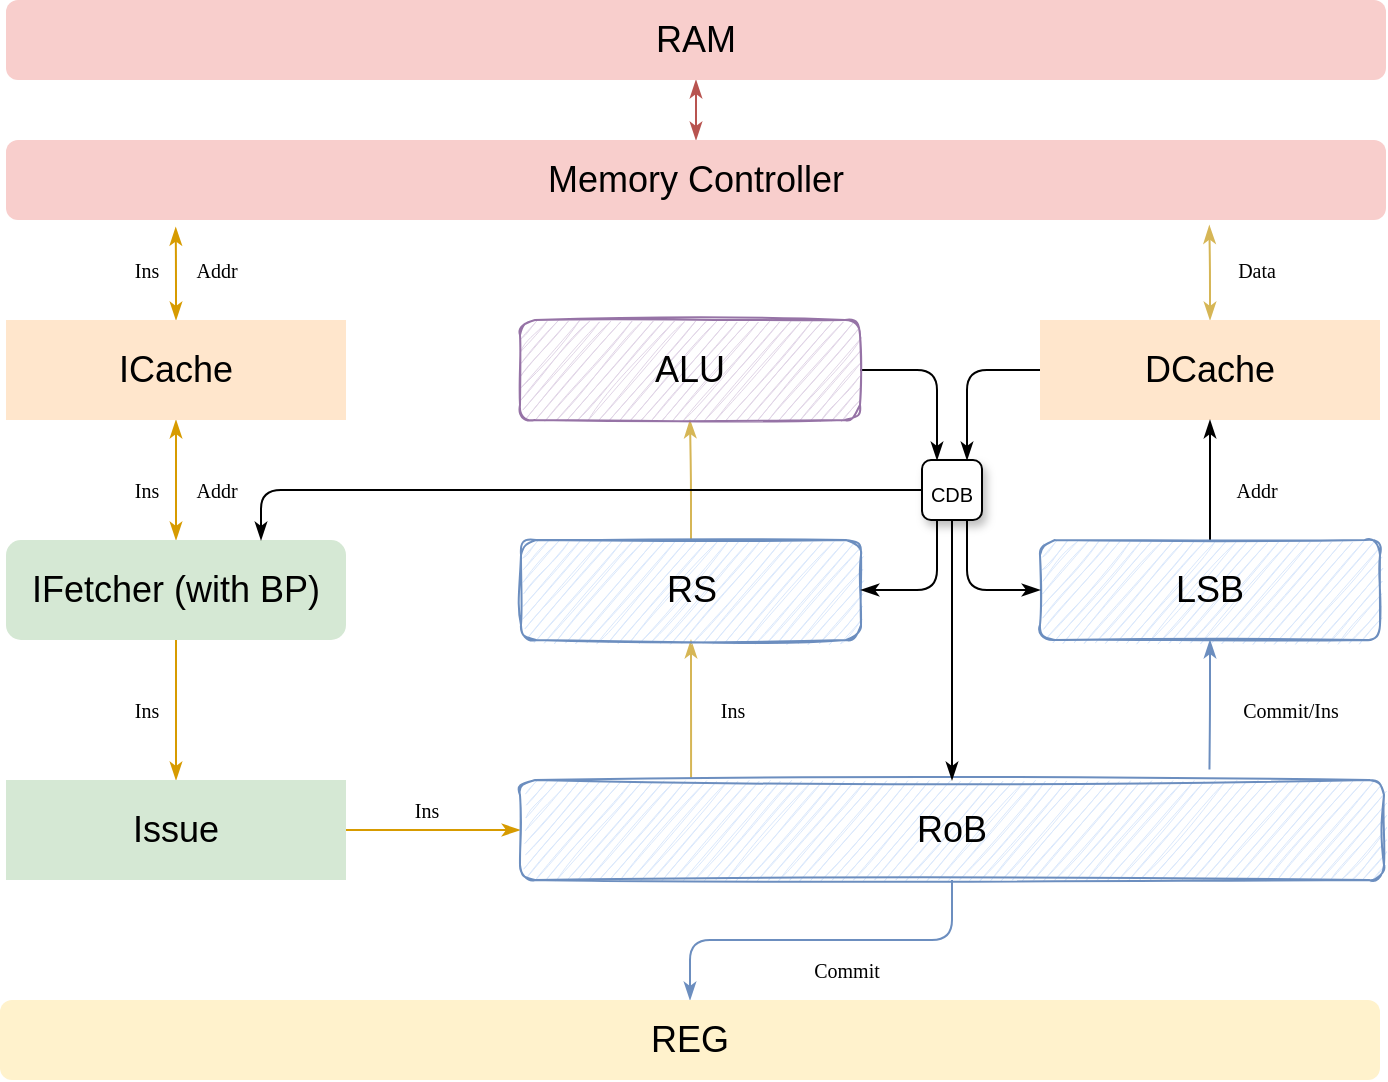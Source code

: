 <mxfile version="20.5.3" type="device"><diagram name="Page-1" id="c7558073-3199-34d8-9f00-42111426c3f3"><mxGraphModel dx="2076" dy="1176" grid="1" gridSize="10" guides="1" tooltips="1" connect="1" arrows="1" fold="1" page="1" pageScale="1" pageWidth="827" pageHeight="1169" background="none" math="0" shadow="0"><root><mxCell id="0"/><mxCell id="1" parent="0"/><mxCell id="Cfzgd8iX07sO8zVbtaCF-129" style="edgeStyle=orthogonalEdgeStyle;rounded=1;orthogonalLoop=1;jettySize=auto;html=1;exitX=0.5;exitY=1;exitDx=0;exitDy=0;entryX=0.5;entryY=0;entryDx=0;entryDy=0;labelBackgroundColor=default;fontSize=18;startArrow=classicThin;startFill=1;endArrow=classicThin;endFill=1;fillColor=#f8cecc;strokeColor=#b85450;" edge="1" parent="1" source="Cfzgd8iX07sO8zVbtaCF-97" target="Cfzgd8iX07sO8zVbtaCF-126"><mxGeometry relative="1" as="geometry"/></mxCell><mxCell id="Cfzgd8iX07sO8zVbtaCF-97" value="RAM" style="whiteSpace=wrap;html=1;glass=0;strokeColor=none;fontSize=18;fillColor=#f8cecc;rounded=1;" vertex="1" parent="1"><mxGeometry x="70" y="400" width="690" height="40" as="geometry"/></mxCell><mxCell id="Cfzgd8iX07sO8zVbtaCF-138" style="edgeStyle=orthogonalEdgeStyle;rounded=1;orthogonalLoop=1;jettySize=auto;html=1;exitX=0.5;exitY=0;exitDx=0;exitDy=0;entryX=0.123;entryY=1.092;entryDx=0;entryDy=0;labelBackgroundColor=default;fontSize=18;startArrow=classicThin;startFill=1;endArrow=classicThin;endFill=1;fillColor=#ffe6cc;strokeColor=#d79b00;entryPerimeter=0;" edge="1" parent="1" source="Cfzgd8iX07sO8zVbtaCF-115" target="Cfzgd8iX07sO8zVbtaCF-126"><mxGeometry relative="1" as="geometry"/></mxCell><mxCell id="Cfzgd8iX07sO8zVbtaCF-140" style="edgeStyle=orthogonalEdgeStyle;rounded=1;orthogonalLoop=1;jettySize=auto;html=1;exitX=0.5;exitY=1;exitDx=0;exitDy=0;entryX=0.5;entryY=0;entryDx=0;entryDy=0;labelBackgroundColor=default;fontSize=18;startArrow=classicThin;startFill=1;endArrow=classicThin;endFill=1;fillColor=#ffe6cc;strokeColor=#d79b00;" edge="1" parent="1" source="Cfzgd8iX07sO8zVbtaCF-115" target="Cfzgd8iX07sO8zVbtaCF-118"><mxGeometry relative="1" as="geometry"/></mxCell><mxCell id="Cfzgd8iX07sO8zVbtaCF-115" value="ICache" style="whiteSpace=wrap;html=1;glass=0;strokeColor=none;fontSize=18;fillColor=#ffe6cc;rounded=0;" vertex="1" parent="1"><mxGeometry x="70" y="560" width="170" height="50" as="geometry"/></mxCell><mxCell id="Cfzgd8iX07sO8zVbtaCF-149" style="edgeStyle=orthogonalEdgeStyle;rounded=1;orthogonalLoop=1;jettySize=auto;html=1;exitX=0.5;exitY=0;exitDx=0;exitDy=0;entryX=0.872;entryY=1.069;entryDx=0;entryDy=0;entryPerimeter=0;labelBackgroundColor=default;fontSize=18;startArrow=classicThin;startFill=1;endArrow=classicThin;endFill=1;fillColor=#fff2cc;strokeColor=#d6b656;" edge="1" parent="1" source="Cfzgd8iX07sO8zVbtaCF-117" target="Cfzgd8iX07sO8zVbtaCF-126"><mxGeometry relative="1" as="geometry"/></mxCell><mxCell id="Cfzgd8iX07sO8zVbtaCF-157" style="edgeStyle=orthogonalEdgeStyle;rounded=1;orthogonalLoop=1;jettySize=auto;html=1;exitX=0;exitY=0.5;exitDx=0;exitDy=0;entryX=0.75;entryY=0;entryDx=0;entryDy=0;labelBackgroundColor=default;fontSize=10;startArrow=none;startFill=0;endArrow=classicThin;endFill=1;" edge="1" parent="1" source="Cfzgd8iX07sO8zVbtaCF-117" target="Cfzgd8iX07sO8zVbtaCF-153"><mxGeometry relative="1" as="geometry"/></mxCell><mxCell id="Cfzgd8iX07sO8zVbtaCF-117" value="DCache" style="whiteSpace=wrap;html=1;glass=0;strokeColor=none;fontSize=18;fillColor=#ffe6cc;rounded=0;" vertex="1" parent="1"><mxGeometry x="587" y="560" width="170" height="50" as="geometry"/></mxCell><mxCell id="Cfzgd8iX07sO8zVbtaCF-141" style="edgeStyle=orthogonalEdgeStyle;rounded=1;orthogonalLoop=1;jettySize=auto;html=1;exitX=0.5;exitY=1;exitDx=0;exitDy=0;entryX=0.5;entryY=0;entryDx=0;entryDy=0;labelBackgroundColor=default;fontSize=18;startArrow=none;startFill=0;endArrow=classicThin;endFill=1;fillColor=#ffe6cc;strokeColor=#d79b00;" edge="1" parent="1" source="Cfzgd8iX07sO8zVbtaCF-118" target="Cfzgd8iX07sO8zVbtaCF-120"><mxGeometry relative="1" as="geometry"/></mxCell><mxCell id="Cfzgd8iX07sO8zVbtaCF-118" value="IFetcher (with BP)" style="whiteSpace=wrap;html=1;glass=0;strokeColor=none;fontSize=18;fillColor=#d5e8d4;rounded=1;sketch=0;shadow=0;" vertex="1" parent="1"><mxGeometry x="70" y="670" width="170" height="50" as="geometry"/></mxCell><mxCell id="Cfzgd8iX07sO8zVbtaCF-142" style="edgeStyle=orthogonalEdgeStyle;rounded=1;orthogonalLoop=1;jettySize=auto;html=1;exitX=1;exitY=0.5;exitDx=0;exitDy=0;entryX=0;entryY=0.5;entryDx=0;entryDy=0;labelBackgroundColor=default;fontSize=18;startArrow=none;startFill=0;endArrow=classicThin;endFill=1;fillColor=#ffe6cc;strokeColor=#d79b00;" edge="1" parent="1" source="Cfzgd8iX07sO8zVbtaCF-120" target="Cfzgd8iX07sO8zVbtaCF-121"><mxGeometry relative="1" as="geometry"/></mxCell><mxCell id="Cfzgd8iX07sO8zVbtaCF-120" value="Issue" style="whiteSpace=wrap;html=1;glass=0;strokeColor=none;fontSize=18;fillColor=#d5e8d4;rounded=0;" vertex="1" parent="1"><mxGeometry x="70" y="790" width="170" height="50" as="geometry"/></mxCell><mxCell id="Cfzgd8iX07sO8zVbtaCF-143" style="edgeStyle=orthogonalEdgeStyle;rounded=1;orthogonalLoop=1;jettySize=auto;html=1;exitX=0.198;exitY=-0.016;exitDx=0;exitDy=0;entryX=0.5;entryY=1;entryDx=0;entryDy=0;labelBackgroundColor=default;fontSize=18;startArrow=none;startFill=0;endArrow=classicThin;endFill=1;exitPerimeter=0;fillColor=#fff2cc;strokeColor=#d6b656;" edge="1" parent="1" source="Cfzgd8iX07sO8zVbtaCF-121" target="Cfzgd8iX07sO8zVbtaCF-123"><mxGeometry relative="1" as="geometry"/></mxCell><mxCell id="Cfzgd8iX07sO8zVbtaCF-121" value="RoB" style="whiteSpace=wrap;html=1;glass=0;strokeColor=#6c8ebf;fontSize=18;fillColor=#dae8fc;rounded=1;sketch=1;" vertex="1" parent="1"><mxGeometry x="327" y="790" width="432" height="50" as="geometry"/></mxCell><mxCell id="Cfzgd8iX07sO8zVbtaCF-145" value="" style="edgeStyle=orthogonalEdgeStyle;rounded=1;orthogonalLoop=1;jettySize=auto;html=1;exitX=0.5;exitY=1;exitDx=0;exitDy=0;entryX=0.798;entryY=-0.104;entryDx=0;entryDy=0;entryPerimeter=0;labelBackgroundColor=default;fontSize=18;startArrow=classicThin;startFill=1;endArrow=none;endFill=0;fillColor=#dae8fc;strokeColor=#6c8ebf;" edge="1" parent="1" source="Cfzgd8iX07sO8zVbtaCF-122" target="Cfzgd8iX07sO8zVbtaCF-121"><mxGeometry relative="1" as="geometry"/></mxCell><mxCell id="Cfzgd8iX07sO8zVbtaCF-148" style="edgeStyle=orthogonalEdgeStyle;rounded=1;orthogonalLoop=1;jettySize=auto;html=1;exitX=0.5;exitY=0;exitDx=0;exitDy=0;entryX=0.5;entryY=1;entryDx=0;entryDy=0;labelBackgroundColor=default;fontSize=18;startArrow=none;startFill=0;endArrow=classicThin;endFill=1;" edge="1" parent="1" source="Cfzgd8iX07sO8zVbtaCF-122" target="Cfzgd8iX07sO8zVbtaCF-117"><mxGeometry relative="1" as="geometry"/></mxCell><mxCell id="Cfzgd8iX07sO8zVbtaCF-122" value="LSB" style="whiteSpace=wrap;html=1;glass=0;strokeColor=#6c8ebf;fontSize=18;fillColor=#dae8fc;rounded=1;sketch=1;" vertex="1" parent="1"><mxGeometry x="587" y="670" width="170" height="50" as="geometry"/></mxCell><mxCell id="Cfzgd8iX07sO8zVbtaCF-147" style="edgeStyle=orthogonalEdgeStyle;rounded=1;orthogonalLoop=1;jettySize=auto;html=1;exitX=0.5;exitY=0;exitDx=0;exitDy=0;entryX=0.5;entryY=1;entryDx=0;entryDy=0;labelBackgroundColor=default;fontSize=18;startArrow=none;startFill=0;endArrow=classicThin;endFill=1;fillColor=#fff2cc;strokeColor=#d6b656;" edge="1" parent="1" source="Cfzgd8iX07sO8zVbtaCF-123" target="Cfzgd8iX07sO8zVbtaCF-127"><mxGeometry relative="1" as="geometry"/></mxCell><mxCell id="Cfzgd8iX07sO8zVbtaCF-123" value="RS" style="whiteSpace=wrap;html=1;glass=0;strokeColor=#6c8ebf;fontSize=18;fillColor=#dae8fc;rounded=1;sketch=1;" vertex="1" parent="1"><mxGeometry x="327.5" y="670" width="170" height="50" as="geometry"/></mxCell><mxCell id="Cfzgd8iX07sO8zVbtaCF-146" style="edgeStyle=orthogonalEdgeStyle;rounded=1;orthogonalLoop=1;jettySize=auto;html=1;exitX=0.5;exitY=0;exitDx=0;exitDy=0;labelBackgroundColor=default;fontSize=18;startArrow=classicThin;startFill=1;endArrow=none;endFill=0;fillColor=#dae8fc;strokeColor=#6c8ebf;" edge="1" parent="1" source="Cfzgd8iX07sO8zVbtaCF-124" target="Cfzgd8iX07sO8zVbtaCF-121"><mxGeometry relative="1" as="geometry"/></mxCell><mxCell id="Cfzgd8iX07sO8zVbtaCF-124" value="REG" style="whiteSpace=wrap;html=1;glass=0;fontSize=18;rounded=1;fillColor=#fff2cc;strokeColor=none;" vertex="1" parent="1"><mxGeometry x="67" y="900" width="690" height="40" as="geometry"/></mxCell><mxCell id="Cfzgd8iX07sO8zVbtaCF-126" value="Memory Controller" style="whiteSpace=wrap;html=1;glass=0;strokeColor=none;fontSize=18;fillColor=#f8cecc;rounded=1;" vertex="1" parent="1"><mxGeometry x="70" y="470" width="690" height="40" as="geometry"/></mxCell><mxCell id="Cfzgd8iX07sO8zVbtaCF-156" style="rounded=1;orthogonalLoop=1;jettySize=auto;html=1;exitX=1;exitY=0.5;exitDx=0;exitDy=0;entryX=0.25;entryY=0;entryDx=0;entryDy=0;labelBackgroundColor=default;fontSize=10;startArrow=none;startFill=0;endArrow=classicThin;endFill=1;edgeStyle=orthogonalEdgeStyle;" edge="1" parent="1" source="Cfzgd8iX07sO8zVbtaCF-127" target="Cfzgd8iX07sO8zVbtaCF-153"><mxGeometry relative="1" as="geometry"/></mxCell><mxCell id="Cfzgd8iX07sO8zVbtaCF-127" value="ALU" style="whiteSpace=wrap;html=1;glass=0;strokeColor=#9673a6;fontSize=18;fillColor=#e1d5e7;rounded=1;shadow=0;sketch=1;" vertex="1" parent="1"><mxGeometry x="327" y="560" width="170" height="50" as="geometry"/></mxCell><mxCell id="Cfzgd8iX07sO8zVbtaCF-139" style="edgeStyle=orthogonalEdgeStyle;rounded=1;orthogonalLoop=1;jettySize=auto;html=1;exitX=0.5;exitY=1;exitDx=0;exitDy=0;labelBackgroundColor=default;fontSize=18;startArrow=classicThin;startFill=1;endArrow=classicThin;endFill=1;" edge="1" parent="1" source="Cfzgd8iX07sO8zVbtaCF-126" target="Cfzgd8iX07sO8zVbtaCF-126"><mxGeometry relative="1" as="geometry"/></mxCell><mxCell id="Cfzgd8iX07sO8zVbtaCF-158" style="edgeStyle=orthogonalEdgeStyle;rounded=1;orthogonalLoop=1;jettySize=auto;html=1;exitX=0.25;exitY=1;exitDx=0;exitDy=0;entryX=1;entryY=0.5;entryDx=0;entryDy=0;labelBackgroundColor=default;fontSize=10;startArrow=none;startFill=0;endArrow=classicThin;endFill=1;" edge="1" parent="1" source="Cfzgd8iX07sO8zVbtaCF-153" target="Cfzgd8iX07sO8zVbtaCF-123"><mxGeometry relative="1" as="geometry"/></mxCell><mxCell id="Cfzgd8iX07sO8zVbtaCF-159" style="edgeStyle=orthogonalEdgeStyle;rounded=1;orthogonalLoop=1;jettySize=auto;html=1;exitX=0.75;exitY=1;exitDx=0;exitDy=0;entryX=0;entryY=0.5;entryDx=0;entryDy=0;labelBackgroundColor=default;fontSize=10;startArrow=none;startFill=0;endArrow=classicThin;endFill=1;" edge="1" parent="1" source="Cfzgd8iX07sO8zVbtaCF-153" target="Cfzgd8iX07sO8zVbtaCF-122"><mxGeometry relative="1" as="geometry"/></mxCell><mxCell id="Cfzgd8iX07sO8zVbtaCF-160" style="edgeStyle=orthogonalEdgeStyle;rounded=1;orthogonalLoop=1;jettySize=auto;html=1;exitX=0.5;exitY=1;exitDx=0;exitDy=0;entryX=0.5;entryY=0;entryDx=0;entryDy=0;labelBackgroundColor=default;fontSize=10;startArrow=none;startFill=0;endArrow=classicThin;endFill=1;" edge="1" parent="1" source="Cfzgd8iX07sO8zVbtaCF-153" target="Cfzgd8iX07sO8zVbtaCF-121"><mxGeometry relative="1" as="geometry"/></mxCell><mxCell id="Cfzgd8iX07sO8zVbtaCF-161" style="edgeStyle=orthogonalEdgeStyle;rounded=1;orthogonalLoop=1;jettySize=auto;html=1;exitX=0;exitY=0.5;exitDx=0;exitDy=0;entryX=0.75;entryY=0;entryDx=0;entryDy=0;labelBackgroundColor=default;fontSize=10;startArrow=none;startFill=0;endArrow=classicThin;endFill=1;" edge="1" parent="1" source="Cfzgd8iX07sO8zVbtaCF-153" target="Cfzgd8iX07sO8zVbtaCF-118"><mxGeometry relative="1" as="geometry"/></mxCell><mxCell id="Cfzgd8iX07sO8zVbtaCF-153" value="&lt;font style=&quot;font-size: 10px;&quot;&gt;CDB&lt;/font&gt;" style="whiteSpace=wrap;html=1;glass=0;fontSize=18;rounded=1;strokeColor=default;shadow=1;" vertex="1" parent="1"><mxGeometry x="528" y="630" width="30" height="30" as="geometry"/></mxCell><mxCell id="Cfzgd8iX07sO8zVbtaCF-163" value="Commit/Ins" style="text;html=1;align=center;verticalAlign=middle;resizable=0;points=[];autosize=1;strokeColor=none;fillColor=none;fontSize=10;fontFamily=Verdana;" vertex="1" parent="1"><mxGeometry x="667" y="740" width="90" height="30" as="geometry"/></mxCell><mxCell id="Cfzgd8iX07sO8zVbtaCF-164" value="Commit" style="text;html=1;align=center;verticalAlign=middle;resizable=0;points=[];autosize=1;strokeColor=none;fillColor=none;fontSize=10;fontFamily=Verdana;" vertex="1" parent="1"><mxGeometry x="455" y="870" width="70" height="30" as="geometry"/></mxCell><mxCell id="Cfzgd8iX07sO8zVbtaCF-166" value="Addr" style="text;html=1;align=center;verticalAlign=middle;resizable=0;points=[];autosize=1;strokeColor=none;fillColor=none;fontSize=10;fontFamily=Verdana;" vertex="1" parent="1"><mxGeometry x="670" y="630" width="50" height="30" as="geometry"/></mxCell><mxCell id="Cfzgd8iX07sO8zVbtaCF-168" value="Data" style="text;html=1;align=center;verticalAlign=middle;resizable=0;points=[];autosize=1;strokeColor=none;fillColor=none;fontSize=10;fontFamily=Verdana;" vertex="1" parent="1"><mxGeometry x="670" y="520" width="50" height="30" as="geometry"/></mxCell><mxCell id="Cfzgd8iX07sO8zVbtaCF-170" value="Ins" style="text;html=1;align=center;verticalAlign=middle;resizable=0;points=[];autosize=1;strokeColor=none;fillColor=none;fontSize=10;fontFamily=Verdana;" vertex="1" parent="1"><mxGeometry x="120" y="630" width="40" height="30" as="geometry"/></mxCell><mxCell id="Cfzgd8iX07sO8zVbtaCF-171" value="Ins" style="text;html=1;align=center;verticalAlign=middle;resizable=0;points=[];autosize=1;strokeColor=none;fillColor=none;fontSize=10;fontFamily=Verdana;" vertex="1" parent="1"><mxGeometry x="120" y="520" width="40" height="30" as="geometry"/></mxCell><mxCell id="Cfzgd8iX07sO8zVbtaCF-172" value="Ins" style="text;html=1;align=center;verticalAlign=middle;resizable=0;points=[];autosize=1;strokeColor=none;fillColor=none;fontSize=10;fontFamily=Verdana;" vertex="1" parent="1"><mxGeometry x="120" y="740" width="40" height="30" as="geometry"/></mxCell><mxCell id="Cfzgd8iX07sO8zVbtaCF-174" value="Ins" style="text;html=1;align=center;verticalAlign=middle;resizable=0;points=[];autosize=1;strokeColor=none;fillColor=none;fontSize=10;fontFamily=Verdana;" vertex="1" parent="1"><mxGeometry x="260" y="790" width="40" height="30" as="geometry"/></mxCell><mxCell id="Cfzgd8iX07sO8zVbtaCF-175" value="Ins" style="text;html=1;align=center;verticalAlign=middle;resizable=0;points=[];autosize=1;strokeColor=none;fillColor=none;fontSize=10;fontFamily=Verdana;" vertex="1" parent="1"><mxGeometry x="413" y="740" width="40" height="30" as="geometry"/></mxCell><mxCell id="Cfzgd8iX07sO8zVbtaCF-178" value="Addr" style="text;html=1;align=center;verticalAlign=middle;resizable=0;points=[];autosize=1;strokeColor=none;fillColor=none;fontSize=10;fontFamily=Verdana;" vertex="1" parent="1"><mxGeometry x="150" y="520" width="50" height="30" as="geometry"/></mxCell><mxCell id="Cfzgd8iX07sO8zVbtaCF-179" value="Addr" style="text;html=1;align=center;verticalAlign=middle;resizable=0;points=[];autosize=1;strokeColor=none;fillColor=none;fontSize=10;fontFamily=Verdana;" vertex="1" parent="1"><mxGeometry x="150" y="630" width="50" height="30" as="geometry"/></mxCell></root></mxGraphModel></diagram></mxfile>